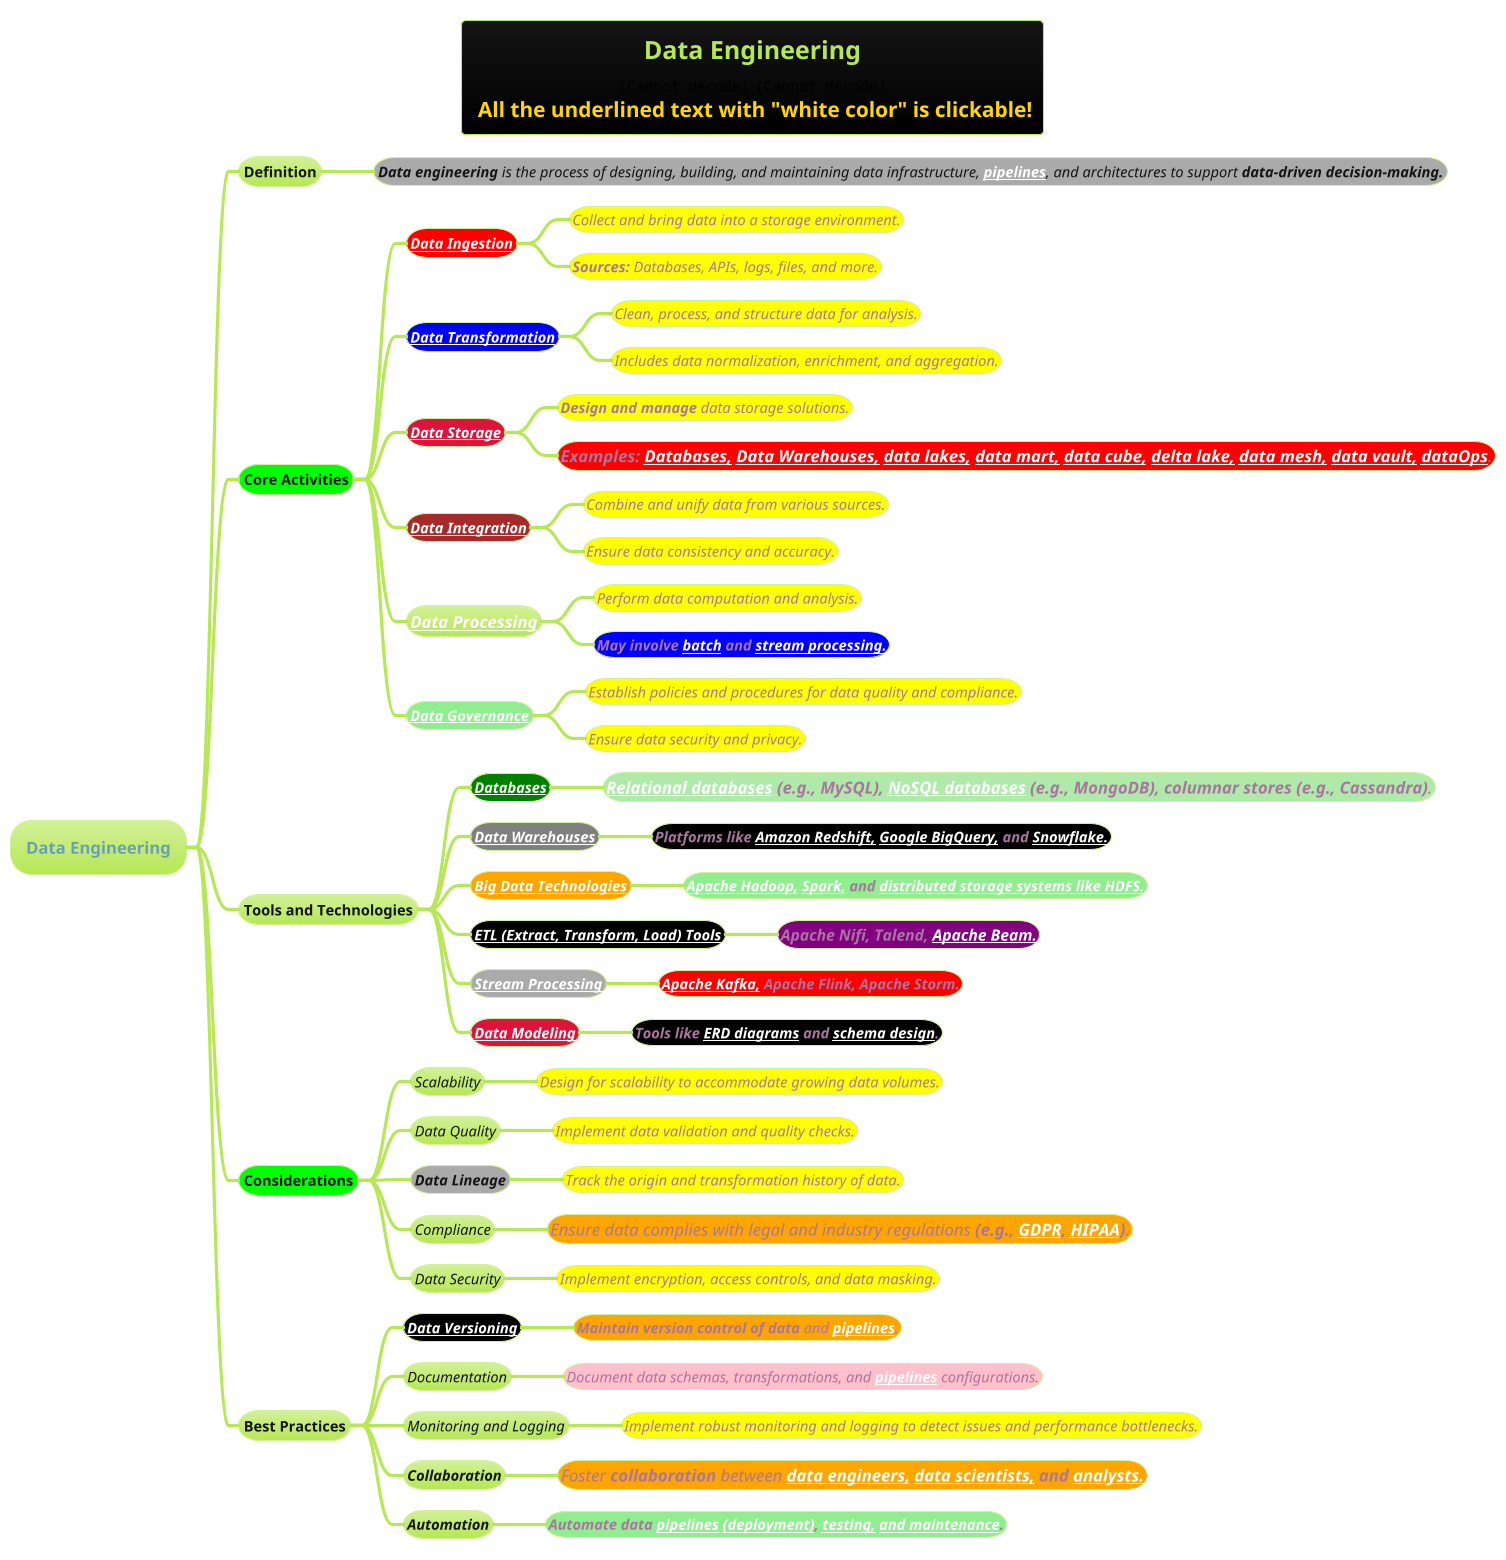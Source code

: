 @startmindmap
title =Data Engineering\n<img:images/img.png> <img:images/img_1.png>\n <color #gold>All the underlined text with "white color" is clickable!
!theme hacker

* Data Engineering
** Definition
***[#a] ====<size:14>**Data engineering** is the process of designing, building, and maintaining data infrastructure, **[[data-pipeline/advanced-data-pipeline.puml pipelines]]**, and architectures to support **data-driven decision-making.**

**[#lime] Core Activities
***[#red] ====<size:14>**[[data-pipeline/Data-Ingestion.puml Data Ingestion]]**
****[#yellow] ====<size:14>Collect and bring data into a storage environment.
****[#yellow] ====<size:14>**Sources:** Databases, APIs, logs, files, and more.

***[#blue] ====<size:14>**[[data-preprocessing-(or-wrangling)/Data-Preprocessing.puml Data Transformation]]**
****[#yellow] ====<size:14>Clean, process, and structure data for analysis.
****[#yellow] ====<size:14>Includes data normalization, enrichment, and aggregation.

***[#crimson] ====<size:14>**[[data-storage-and-management/Data-Lake-vs-Data-Warehouse.puml Data Storage]]**
****[#yellow] ====<size:14>**Design and manage** data storage solutions.
****[#red] ====<size:16>**Examples:** **[[../../../books/1-books-backlog/DBMS/dbms.puml Databases,]] [[data-storage-and-management/Data-Warehouse.puml Data Warehouses,]] [[data-storage-and-management/Data-Lake.puml data lakes,]] [[data-storage-and-management/Data-mart.puml data mart,]] [[data-storage-and-management/Data-Cube.puml data cube,]] [[data-storage-and-management/Delta-Lake.puml delta lake,]] [[data-storage-and-management/Data-Mesh.puml data mesh,]] [[data-storage-and-management/modeling-methodology/Data-Vault-vs-3NF-vs-Dimensional-Modeling.puml data vault,]] [[data-storage-and-management/DataOps.puml dataOps]]**.

***[#brown] ====<size:14>**[[data-preprocessing-(or-wrangling)/4-Data-Integration Data Integration]]**
****[#yellow] ====<size:14>Combine and unify data from various sources.
****[#yellow] ====<size:14>Ensure data consistency and accuracy.

*** ====<size:16>**[[Data-Processing.puml Data Processing]]**
****[#yellow] ====<size:14>Perform data computation and analysis.
****[#blue] ====<size:14>**May involve [[data-pipeline/Batch-Processing.puml batch]] and [[data-pipeline/Stream-Processing.puml stream processing.]]**

***[#lightgreen] ====<size:14>**[[Data-Governance.puml Data Governance]]**
****[#yellow] ====<size:14>Establish policies and procedures for data quality and compliance.
****[#yellow] ====<size:14>Ensure data security and privacy.

** Tools and Technologies
***[#green] ====<size:14>**[[../../../books/1-books-backlog/DBMS/Designing-Data-Intensive-Applications.puml Databases]]**
****[#afeaaa] ====<size:16>**[[../../../books/1-books-backlog/DBMS/Five-Basic-SQL-Joins.puml Relational databases]] (e.g., MySQL), [[../../../books/1-books-backlog/DBMS/NoSQL-Constructs.puml NoSQL databases]] (e.g., MongoDB), columnar stores (e.g., Cassandra)**.

***[#grey] ====<size:14>**[[data-storage-and-management/Data-Warehouse.puml Data Warehouses]]**
****[#black] ====<size:14>**Platforms like** **[[../../../cloud-computing/AWS-Cloud/Amazon-Redshift.puml Amazon Redshift,]]** **[[../../Apache-Big-Data-Ecosystem/Google-BigQuery.puml Google BigQuery,]] and** **[[../../Apache-Big-Data-Ecosystem/Snowflake.puml Snowflake.]]**

***[#orange] ====<size:14>**[[../../Apache-Big-Data-Ecosystem/1-Apache-Big-Data-Ecosystem.puml Big Data Technologies]]**
****[#lightgreen] ====<size:14>**[[../../Apache-Big-Data-Ecosystem/Hadoop.puml Apache Hadoop,]]** **[[../../Apache-Big-Data-Ecosystem/Apache-Spark.puml Spark,]] and** **[[../../Apache-Big-Data-Ecosystem/Hadoop-Distributed-File-System-(HDFS).puml distributed storage systems like HDFS.]]**

***[#black] ====<size:14>**[[../data-or-database-migration/Data-Migration-Strategies/ETL-(Extract-Transform-Load)-Strategy.puml ETL (Extract, Transform, Load) Tools]]**
****[#purple] ====<size:15>**Apache Nifi, Talend,** **[[../../Apache-Big-Data-Ecosystem/Apache-Beam.puml Apache Beam.]]**

***[#aaaaaa] ====<size:14>**[[data-pipeline/Stream-Processing-vs-Batch-Processing.puml Stream Processing]]**
****[#red] ====<size:14>**[[../../Apache-Big-Data-Ecosystem/apache-kafka.puml Apache Kafka,]]** **Apache Flink, Apache Storm.**

***[#crimson] ====<size:14>**[[data-storage-and-management/modeling-methodology/Data-Modeling.puml Data Modeling]]**
****[#black] ====<size:14>**Tools like [[../../../books/1-books-backlog/DBMS/erd-normalization.puml ERD diagrams]] and** **[[Schema-Design.puml schema design]].**

**[#lime] Considerations
*** ====<size:14>Scalability
****[#yellow] ====<size:14>Design for scalability to accommodate growing data volumes.

*** ====<size:14>Data Quality
****[#yellow] ====<size:14>Implement data validation and quality checks.

***[#a] ====<size:14>**Data Lineage**
****[#yellow] ====<size:14>Track the origin and transformation history of data.

*** ====<size:14>Compliance
****[#orange] ====<size:16>Ensure data complies with legal and industry regulations **(e.g., [[GDPR.puml GDPR]], [[HIPAA.puml HIPAA]])**.

*** ====<size:14>Data Security
****[#yellow] ====<size:14>Implement encryption, access controls, and data masking.

** Best Practices
***[#black] ====<size:14>**[[Data-Versioning.puml Data Versioning]]**
****[#orange] ====<size:14>**Maintain version control of data** and **[[data-pipeline/advanced-data-pipeline.puml pipelines]]**.

*** ====<size:14>Documentation
****[#pink] ====<size:14>Document data schemas, transformations, and **[[data-pipeline/advanced-data-pipeline.puml pipelines]]** configurations.

*** ====<size:14>Monitoring and Logging
****[#yellow] ====<size:14>Implement robust monitoring and logging to detect issues and performance bottlenecks.

*** ====<size:14>**Collaboration**
****[#orange] ====<size:16>Foster **collaboration** between **[[../11-key-areas-of-Data-Management-and-specific-data-roles/Data-Engineer.puml data engineers,]]** **[[../11-key-areas-of-Data-Management-and-specific-data-roles/Data-Scientist.puml data scientists,]] and** **[[../11-key-areas-of-Data-Management-and-specific-data-roles/Business-Analyst-vs-Data-Analyst.puml analysts.]]**

*** ====<size:14>**Automation**
****[#lightgreen] ====<size:14>**Automate data [[data-pipeline/advanced-data-pipeline.puml pipelines]] [[../../../3-programming-languages/architectural-characteristics/Deployability.puml (deployment)]], [[../../../books/1-books-backlog/software-testing/Levels-of-Testing.puml testing,]] [[../../../3-programming-languages/architectural-characteristics/Maintainability.puml and maintenance]].**

@endmindmap
